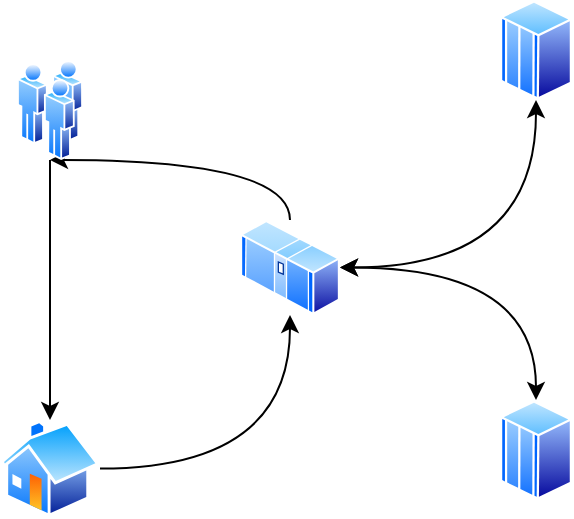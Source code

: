 <mxfile version="15.6.8" type="github" pages="2">
  <diagram id="6a731a19-8d31-9384-78a2-239565b7b9f0" name="Page-1">
    <mxGraphModel dx="721" dy="436" grid="1" gridSize="10" guides="1" tooltips="1" connect="1" arrows="1" fold="1" page="1" pageScale="1" pageWidth="1169" pageHeight="827" background="#FFFFFF" math="0" shadow="0">
      <root>
        <mxCell id="0" />
        <mxCell id="1" parent="0" />
        <mxCell id="lxmNtdXKwDySjB6a861K-2092" style="edgeStyle=orthogonalEdgeStyle;rounded=0;orthogonalLoop=1;jettySize=auto;html=1;curved=1;" edge="1" parent="1" source="lxmNtdXKwDySjB6a861K-2086" target="lxmNtdXKwDySjB6a861K-2087">
          <mxGeometry relative="1" as="geometry" />
        </mxCell>
        <mxCell id="lxmNtdXKwDySjB6a861K-2086" value="" style="aspect=fixed;perimeter=ellipsePerimeter;html=1;align=center;shadow=0;dashed=0;spacingTop=3;image;image=img/lib/active_directory/home.svg;" vertex="1" parent="1">
          <mxGeometry x="390" y="440" width="50" height="48.5" as="geometry" />
        </mxCell>
        <mxCell id="lxmNtdXKwDySjB6a861K-2093" style="edgeStyle=orthogonalEdgeStyle;rounded=0;orthogonalLoop=1;jettySize=auto;html=1;entryX=0.5;entryY=0;entryDx=0;entryDy=0;curved=1;startArrow=classic;startFill=1;" edge="1" parent="1" source="lxmNtdXKwDySjB6a861K-2087" target="lxmNtdXKwDySjB6a861K-2088">
          <mxGeometry relative="1" as="geometry" />
        </mxCell>
        <mxCell id="lxmNtdXKwDySjB6a861K-2094" style="edgeStyle=orthogonalEdgeStyle;rounded=0;orthogonalLoop=1;jettySize=auto;html=1;curved=1;startArrow=classic;startFill=1;" edge="1" parent="1" source="lxmNtdXKwDySjB6a861K-2087" target="lxmNtdXKwDySjB6a861K-2089">
          <mxGeometry relative="1" as="geometry" />
        </mxCell>
        <mxCell id="lxmNtdXKwDySjB6a861K-2095" style="edgeStyle=orthogonalEdgeStyle;rounded=0;orthogonalLoop=1;jettySize=auto;html=1;curved=1;" edge="1" parent="1" source="lxmNtdXKwDySjB6a861K-2087" target="lxmNtdXKwDySjB6a861K-2090">
          <mxGeometry relative="1" as="geometry">
            <Array as="points">
              <mxPoint x="535" y="310" />
            </Array>
          </mxGeometry>
        </mxCell>
        <mxCell id="lxmNtdXKwDySjB6a861K-2087" value="" style="aspect=fixed;perimeter=ellipsePerimeter;html=1;align=center;shadow=0;dashed=0;spacingTop=3;image;image=img/lib/active_directory/mainframe.svg;" vertex="1" parent="1">
          <mxGeometry x="510" y="340" width="50" height="47.5" as="geometry" />
        </mxCell>
        <mxCell id="lxmNtdXKwDySjB6a861K-2088" value="" style="aspect=fixed;perimeter=ellipsePerimeter;html=1;align=center;shadow=0;dashed=0;spacingTop=3;image;image=img/lib/active_directory/mainframe_host.svg;" vertex="1" parent="1">
          <mxGeometry x="640" y="430" width="36" height="50" as="geometry" />
        </mxCell>
        <mxCell id="lxmNtdXKwDySjB6a861K-2089" value="" style="aspect=fixed;perimeter=ellipsePerimeter;html=1;align=center;shadow=0;dashed=0;spacingTop=3;image;image=img/lib/active_directory/mainframe_host.svg;" vertex="1" parent="1">
          <mxGeometry x="640" y="230" width="36" height="50" as="geometry" />
        </mxCell>
        <mxCell id="lxmNtdXKwDySjB6a861K-2091" style="edgeStyle=orthogonalEdgeStyle;rounded=0;orthogonalLoop=1;jettySize=auto;html=1;curved=1;" edge="1" parent="1" source="lxmNtdXKwDySjB6a861K-2090" target="lxmNtdXKwDySjB6a861K-2086">
          <mxGeometry relative="1" as="geometry" />
        </mxCell>
        <mxCell id="lxmNtdXKwDySjB6a861K-2090" value="" style="aspect=fixed;perimeter=ellipsePerimeter;html=1;align=center;shadow=0;dashed=0;spacingTop=3;image;image=img/lib/active_directory/users.svg;" vertex="1" parent="1">
          <mxGeometry x="398.5" y="260" width="33" height="50" as="geometry" />
        </mxCell>
      </root>
    </mxGraphModel>
  </diagram>
  <diagram id="DF3qZe2ekWn4BRwI4RlE" name="ticket">
    <mxGraphModel dx="1743" dy="1053" grid="1" gridSize="10" guides="1" tooltips="1" connect="1" arrows="1" fold="1" page="1" pageScale="1" pageWidth="850" pageHeight="1100" math="0" shadow="0">
      <root>
        <mxCell id="dDVVLKmmfPSz56grUMlc-0" />
        <mxCell id="dDVVLKmmfPSz56grUMlc-1" parent="dDVVLKmmfPSz56grUMlc-0" />
        <mxCell id="dDVVLKmmfPSz56grUMlc-5" value="" style="edgeStyle=orthogonalEdgeStyle;curved=1;rounded=0;orthogonalLoop=1;jettySize=auto;html=1;startArrow=classic;startFill=1;" edge="1" parent="dDVVLKmmfPSz56grUMlc-1" source="dDVVLKmmfPSz56grUMlc-2" target="dDVVLKmmfPSz56grUMlc-4">
          <mxGeometry relative="1" as="geometry" />
        </mxCell>
        <mxCell id="dDVVLKmmfPSz56grUMlc-2" value="start" style="rounded=1;whiteSpace=wrap;html=1;" vertex="1" parent="dDVVLKmmfPSz56grUMlc-1">
          <mxGeometry x="70" y="200" width="120" height="60" as="geometry" />
        </mxCell>
        <mxCell id="dDVVLKmmfPSz56grUMlc-7" value="" style="edgeStyle=orthogonalEdgeStyle;curved=1;rounded=0;orthogonalLoop=1;jettySize=auto;html=1;startArrow=classic;startFill=1;" edge="1" parent="dDVVLKmmfPSz56grUMlc-1" source="dDVVLKmmfPSz56grUMlc-4" target="dDVVLKmmfPSz56grUMlc-6">
          <mxGeometry relative="1" as="geometry" />
        </mxCell>
        <mxCell id="dDVVLKmmfPSz56grUMlc-4" value="confirm" style="rounded=1;whiteSpace=wrap;html=1;" vertex="1" parent="dDVVLKmmfPSz56grUMlc-1">
          <mxGeometry x="270" y="200" width="120" height="60" as="geometry" />
        </mxCell>
        <mxCell id="dDVVLKmmfPSz56grUMlc-9" value="" style="edgeStyle=orthogonalEdgeStyle;curved=1;rounded=0;orthogonalLoop=1;jettySize=auto;html=1;startArrow=classic;startFill=1;" edge="1" parent="dDVVLKmmfPSz56grUMlc-1" source="dDVVLKmmfPSz56grUMlc-6" target="dDVVLKmmfPSz56grUMlc-8">
          <mxGeometry relative="1" as="geometry" />
        </mxCell>
        <mxCell id="dDVVLKmmfPSz56grUMlc-6" value="prepare" style="rounded=1;whiteSpace=wrap;html=1;" vertex="1" parent="dDVVLKmmfPSz56grUMlc-1">
          <mxGeometry x="470" y="200" width="120" height="60" as="geometry" />
        </mxCell>
        <mxCell id="dDVVLKmmfPSz56grUMlc-8" value="prepare" style="rounded=1;whiteSpace=wrap;html=1;" vertex="1" parent="dDVVLKmmfPSz56grUMlc-1">
          <mxGeometry x="670" y="200" width="120" height="60" as="geometry" />
        </mxCell>
      </root>
    </mxGraphModel>
  </diagram>
</mxfile>
